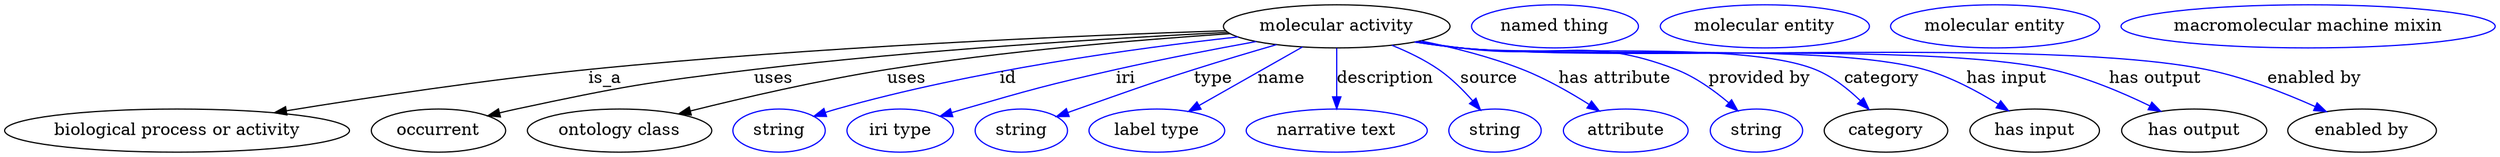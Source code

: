 digraph {
	graph [bb="0,0,2076.6,123"];
	node [label="\N"];
	"molecular activity"	[height=0.5,
		label="molecular activity",
		pos="1110.6,105",
		width=2.6178];
	"biological process or activity"	[height=0.5,
		pos="143.64,18",
		width=3.9899];
	"molecular activity" -> "biological process or activity"	[label=is_a,
		lp="500.64,61.5",
		pos="e,224.82,32.908 1018.2,101.38 896.2,97.331 674.89,87.963 486.64,69 400.89,60.363 303.74,45.742 234.78,34.536"];
	occurrent	[height=0.5,
		pos="361.64,18",
		width=1.5526];
	"molecular activity" -> occurrent	[label=uses,
		lp="641.14,61.5",
		pos="e,402.77,30.358 1019.9,99.999 922.13,95.095 761.98,85.354 624.64,69 536.05,58.451 513.88,54.639 426.64,36 422.03,35.016 417.26,33.92 \
412.49,32.771"];
	"ontology class"	[height=0.5,
		pos="512.64,18",
		width=2.1304];
	"molecular activity" -> "ontology class"	[label=uses,
		lp="752.14,61.5",
		pos="e,561.89,31.943 1021.6,98.897 945.36,93.764 832.84,84.369 735.64,69 679.53,60.128 616.43,45.541 571.71,34.406"];
	id	[color=blue,
		height=0.5,
		label=string,
		pos="645.64,18",
		width=1.0652];
	"molecular activity" -> id	[color=blue,
		label=id,
		lp="836.64,61.5",
		pos="e,674.63,29.948 1028.3,96.184 943.33,86.817 807.45,68.203 693.64,36 690.53,35.121 687.34,34.148 684.14,33.124",
		style=solid];
	iri	[color=blue,
		height=0.5,
		label="iri type",
		pos="746.64,18",
		width=1.2277];
	"molecular activity" -> iri	[color=blue,
		label=iri,
		lp="934.64,61.5",
		pos="e,780.26,29.865 1043.1,92.295 1008.2,85.959 965.02,77.666 926.64,69 870.17,56.251 856.26,52.03 800.64,36 797.13,34.988 793.49,33.911 \
789.85,32.81",
		style=solid];
	type	[color=blue,
		height=0.5,
		label=string,
		pos="847.64,18",
		width=1.0652];
	"molecular activity" -> type	[color=blue,
		label=type,
		lp="1007.6,61.5",
		pos="e,876.94,29.697 1060.4,89.733 1039.1,83.559 1014.1,76.126 991.64,69 948.23,55.239 937.61,51.079 894.64,36 891.95,35.057 889.18,34.077 \
886.39,33.084",
		style=solid];
	name	[color=blue,
		height=0.5,
		label="label type",
		pos="960.64,18",
		width=1.5707];
	"molecular activity" -> name	[color=blue,
		label=name,
		lp="1064.6,61.5",
		pos="e,987.09,33.988 1082.1,87.812 1057.6,73.938 1022.2,53.896 995.96,39.017",
		style=solid];
	description	[color=blue,
		height=0.5,
		label="narrative text",
		pos="1110.6,18",
		width=2.0943];
	"molecular activity" -> description	[color=blue,
		label=description,
		lp="1151.1,61.5",
		pos="e,1110.6,36.175 1110.6,86.799 1110.6,75.163 1110.6,59.548 1110.6,46.237",
		style=solid];
	source	[color=blue,
		height=0.5,
		label=string,
		pos="1242.6,18",
		width=1.0652];
	"molecular activity" -> source	[color=blue,
		label=source,
		lp="1237.6,61.5",
		pos="e,1230.5,35.129 1156.6,89.218 1169.8,83.897 1183.8,77.151 1195.6,69 1206.1,61.784 1216,51.893 1224,42.813",
		style=solid];
	"has attribute"	[color=blue,
		height=0.5,
		label=attribute,
		pos="1350.6,18",
		width=1.4443];
	"molecular activity" -> "has attribute"	[color=blue,
		label="has attribute",
		lp="1342.6,61.5",
		pos="e,1328.9,34.359 1181.1,92.883 1208.1,87.39 1238.8,79.61 1265.6,69 1284.7,61.468 1304.5,50.068 1320.2,40.054",
		style=solid];
	"provided by"	[color=blue,
		height=0.5,
		label=string,
		pos="1458.6,18",
		width=1.0652];
	"molecular activity" -> "provided by"	[color=blue,
		label="provided by",
		lp="1462.1,61.5",
		pos="e,1443.4,34.755 1177.6,92.313 1189.6,90.403 1202,88.546 1213.6,87 1293.3,76.448 1318.9,98.648 1393.6,69 1409.2,62.815 1424.2,51.733 \
1435.9,41.571",
		style=solid];
	category	[height=0.5,
		pos="1566.6,18",
		width=1.4263];
	"molecular activity" -> category	[color=blue,
		label=category,
		lp="1564.1,61.5",
		pos="e,1552.8,35.684 1176.4,92.108 1188.8,90.173 1201.6,88.36 1213.6,87 1278.9,79.643 1447.8,93.739 1508.6,69 1522.6,63.333 1535.5,52.907 \
1545.6,43.037",
		style=solid];
	"has input"	[height=0.5,
		pos="1689.6,18",
		width=1.4985];
	"molecular activity" -> "has input"	[color=blue,
		label="has input",
		lp="1667.1,61.5",
		pos="e,1668.3,34.569 1176.1,92.01 1188.6,90.072 1201.5,88.283 1213.6,87 1299,77.993 1517,92.471 1599.6,69 1621,62.94 1642.8,51.016 1659.5,\
40.331",
		style=solid];
	"has output"	[height=0.5,
		pos="1821.6,18",
		width=1.679];
	"molecular activity" -> "has output"	[color=blue,
		label="has output",
		lp="1790.1,61.5",
		pos="e,1794.2,34.134 1175.9,91.954 1188.4,90.009 1201.4,88.232 1213.6,87 1322.3,76.088 1598.1,92.854 1704.6,69 1732.7,62.708 1762.6,49.857 \
1785.1,38.759",
		style=solid];
	"enabled by"	[height=0.5,
		pos="1961.6,18",
		width=1.7151];
	"molecular activity" -> "enabled by"	[color=blue,
		label="enabled by",
		lp="1922.1,61.5",
		pos="e,1932,33.827 1175.6,91.922 1188.2,89.966 1201.3,88.194 1213.6,87 1350.6,73.765 1697.8,96.261 1832.6,69 1864.1,62.65 1897.8,49.333 \
1922.9,38.039",
		style=solid];
	"named thing_category"	[color=blue,
		height=0.5,
		label="named thing",
		pos="1292.6,105",
		width=1.9318];
	"molecular activity_has input"	[color=blue,
		height=0.5,
		label="molecular entity",
		pos="1467.6,105",
		width=2.4192];
	"molecular activity_has output"	[color=blue,
		height=0.5,
		label="molecular entity",
		pos="1659.6,105",
		width=2.4192];
	"molecular activity_enabled by"	[color=blue,
		height=0.5,
		label="macromolecular machine mixin",
		pos="1920.6,105",
		width=4.3329];
}
